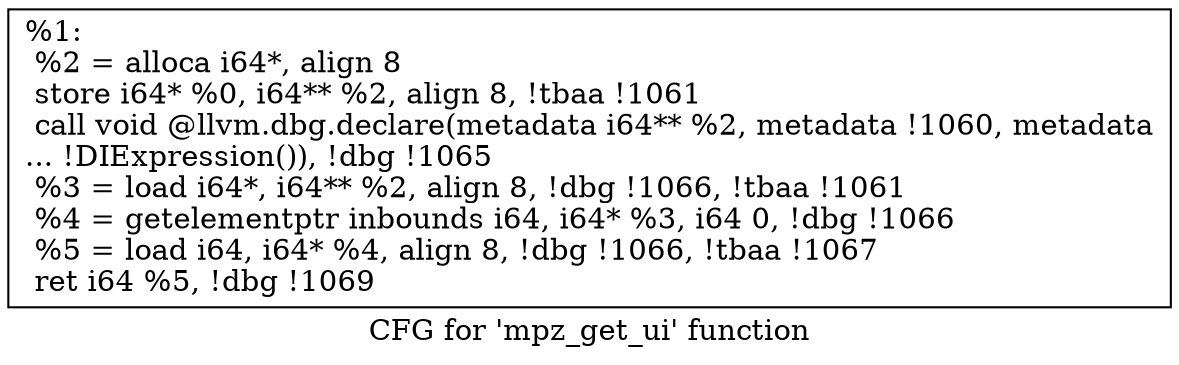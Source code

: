 digraph "CFG for 'mpz_get_ui' function" {
	label="CFG for 'mpz_get_ui' function";

	Node0x983050 [shape=record,label="{%1:\l  %2 = alloca i64*, align 8\l  store i64* %0, i64** %2, align 8, !tbaa !1061\l  call void @llvm.dbg.declare(metadata i64** %2, metadata !1060, metadata\l... !DIExpression()), !dbg !1065\l  %3 = load i64*, i64** %2, align 8, !dbg !1066, !tbaa !1061\l  %4 = getelementptr inbounds i64, i64* %3, i64 0, !dbg !1066\l  %5 = load i64, i64* %4, align 8, !dbg !1066, !tbaa !1067\l  ret i64 %5, !dbg !1069\l}"];
}
